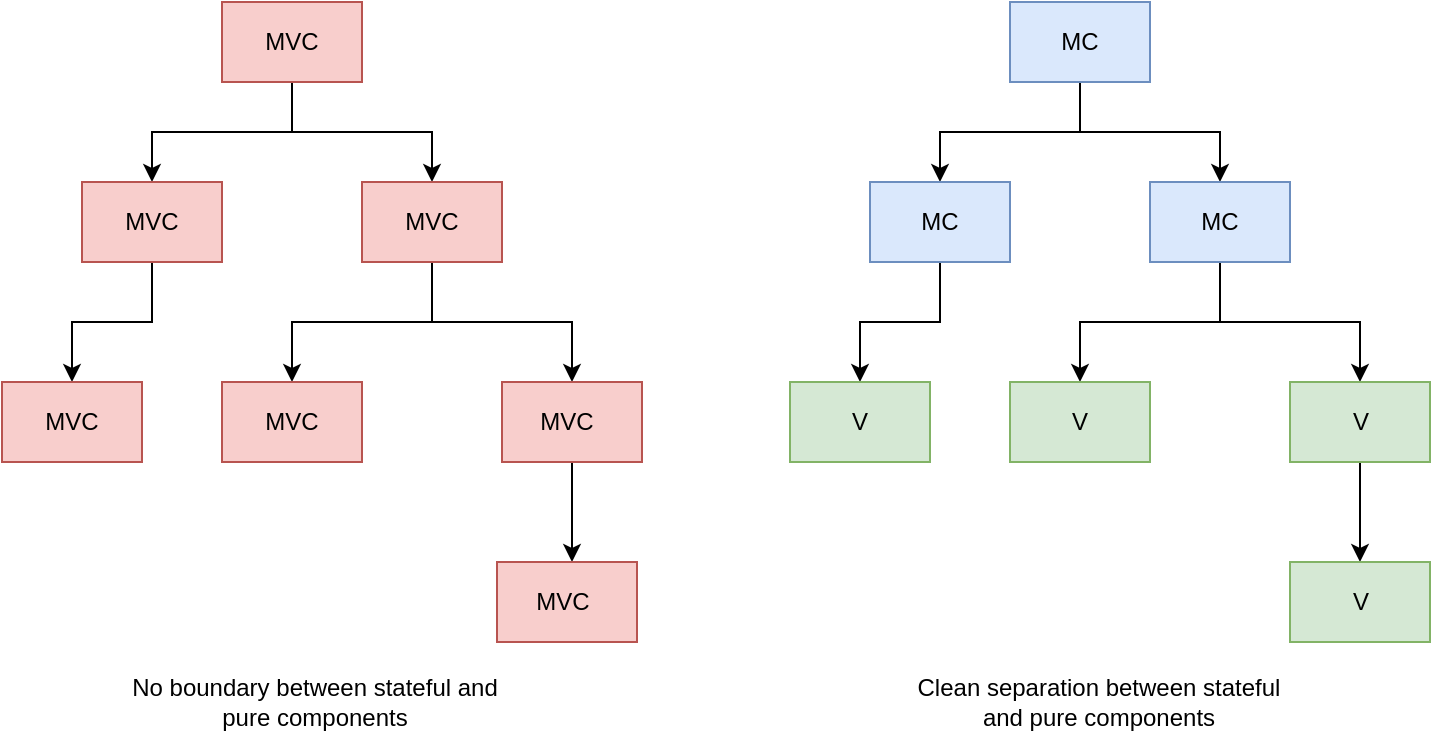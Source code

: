 <mxfile version="14.8.5" type="device"><diagram id="prtHgNgQTEPvFCAcTncT" name="Page-1"><mxGraphModel dx="860" dy="449" grid="1" gridSize="10" guides="1" tooltips="1" connect="1" arrows="1" fold="1" page="1" pageScale="1" pageWidth="827" pageHeight="1169" math="0" shadow="0"><root><mxCell id="0"/><mxCell id="1" parent="0"/><mxCell id="eeyXgFo4rJd-zcM1TiRI-20" style="edgeStyle=orthogonalEdgeStyle;rounded=0;orthogonalLoop=1;jettySize=auto;html=1;entryX=0.5;entryY=0;entryDx=0;entryDy=0;" edge="1" parent="1" source="eeyXgFo4rJd-zcM1TiRI-1" target="eeyXgFo4rJd-zcM1TiRI-6"><mxGeometry relative="1" as="geometry"/></mxCell><mxCell id="eeyXgFo4rJd-zcM1TiRI-21" style="edgeStyle=orthogonalEdgeStyle;rounded=0;orthogonalLoop=1;jettySize=auto;html=1;entryX=0.5;entryY=0;entryDx=0;entryDy=0;" edge="1" parent="1" source="eeyXgFo4rJd-zcM1TiRI-1" target="eeyXgFo4rJd-zcM1TiRI-10"><mxGeometry relative="1" as="geometry"/></mxCell><mxCell id="eeyXgFo4rJd-zcM1TiRI-1" value="&lt;span style=&quot;color: rgba(0 , 0 , 0 , 0) ; font-family: monospace ; font-size: 0px&quot;&gt;rkgjklrejgklergjlker&lt;/span&gt;" style="rounded=0;whiteSpace=wrap;html=1;fillColor=#f8cecc;strokeColor=#b85450;" vertex="1" parent="1"><mxGeometry x="130" y="120" width="70" height="40" as="geometry"/></mxCell><mxCell id="eeyXgFo4rJd-zcM1TiRI-5" value="MVC" style="text;html=1;strokeColor=none;fillColor=none;align=center;verticalAlign=middle;whiteSpace=wrap;rounded=0;" vertex="1" parent="1"><mxGeometry x="145" y="130" width="40" height="20" as="geometry"/></mxCell><mxCell id="eeyXgFo4rJd-zcM1TiRI-23" style="edgeStyle=orthogonalEdgeStyle;rounded=0;orthogonalLoop=1;jettySize=auto;html=1;exitX=1;exitY=0.5;exitDx=0;exitDy=0;entryX=0.5;entryY=0;entryDx=0;entryDy=0;" edge="1" parent="1" source="eeyXgFo4rJd-zcM1TiRI-6" target="eeyXgFo4rJd-zcM1TiRI-16"><mxGeometry relative="1" as="geometry"><Array as="points"><mxPoint x="235" y="230"/><mxPoint x="235" y="280"/><mxPoint x="305" y="280"/></Array></mxGeometry></mxCell><mxCell id="eeyXgFo4rJd-zcM1TiRI-26" style="edgeStyle=orthogonalEdgeStyle;rounded=0;orthogonalLoop=1;jettySize=auto;html=1;exitX=0.5;exitY=1;exitDx=0;exitDy=0;entryX=0.5;entryY=0;entryDx=0;entryDy=0;" edge="1" parent="1" source="eeyXgFo4rJd-zcM1TiRI-6" target="eeyXgFo4rJd-zcM1TiRI-14"><mxGeometry relative="1" as="geometry"/></mxCell><mxCell id="eeyXgFo4rJd-zcM1TiRI-6" value="&lt;span style=&quot;color: rgba(0 , 0 , 0 , 0) ; font-family: monospace ; font-size: 0px&quot;&gt;rkgjklrejgklergjlker&lt;/span&gt;" style="rounded=0;whiteSpace=wrap;html=1;fillColor=#f8cecc;strokeColor=#b85450;" vertex="1" parent="1"><mxGeometry x="200" y="210" width="70" height="40" as="geometry"/></mxCell><mxCell id="eeyXgFo4rJd-zcM1TiRI-7" value="MVC" style="text;html=1;strokeColor=none;fillColor=none;align=center;verticalAlign=middle;whiteSpace=wrap;rounded=0;" vertex="1" parent="1"><mxGeometry x="215" y="220" width="40" height="20" as="geometry"/></mxCell><mxCell id="eeyXgFo4rJd-zcM1TiRI-27" style="edgeStyle=orthogonalEdgeStyle;rounded=0;orthogonalLoop=1;jettySize=auto;html=1;entryX=0.5;entryY=0;entryDx=0;entryDy=0;" edge="1" parent="1" source="eeyXgFo4rJd-zcM1TiRI-10" target="eeyXgFo4rJd-zcM1TiRI-12"><mxGeometry relative="1" as="geometry"/></mxCell><mxCell id="eeyXgFo4rJd-zcM1TiRI-10" value="&lt;span style=&quot;color: rgba(0 , 0 , 0 , 0) ; font-family: monospace ; font-size: 0px&quot;&gt;rkgjklrejgklergjlker&lt;/span&gt;" style="rounded=0;whiteSpace=wrap;html=1;fillColor=#f8cecc;strokeColor=#b85450;" vertex="1" parent="1"><mxGeometry x="60" y="210" width="70" height="40" as="geometry"/></mxCell><mxCell id="eeyXgFo4rJd-zcM1TiRI-11" value="MVC" style="text;html=1;strokeColor=none;fillColor=none;align=center;verticalAlign=middle;whiteSpace=wrap;rounded=0;" vertex="1" parent="1"><mxGeometry x="75" y="220" width="40" height="20" as="geometry"/></mxCell><mxCell id="eeyXgFo4rJd-zcM1TiRI-12" value="&lt;span style=&quot;color: rgba(0 , 0 , 0 , 0) ; font-family: monospace ; font-size: 0px&quot;&gt;rkgjklrejgklergjlker&lt;/span&gt;" style="rounded=0;whiteSpace=wrap;html=1;fillColor=#f8cecc;strokeColor=#b85450;" vertex="1" parent="1"><mxGeometry x="20" y="310" width="70" height="40" as="geometry"/></mxCell><mxCell id="eeyXgFo4rJd-zcM1TiRI-13" value="MVC" style="text;html=1;strokeColor=none;fillColor=none;align=center;verticalAlign=middle;whiteSpace=wrap;rounded=0;" vertex="1" parent="1"><mxGeometry x="35" y="320" width="40" height="20" as="geometry"/></mxCell><mxCell id="eeyXgFo4rJd-zcM1TiRI-14" value="&lt;span style=&quot;color: rgba(0 , 0 , 0 , 0) ; font-family: monospace ; font-size: 0px&quot;&gt;rkgjklrejgklergjlker&lt;/span&gt;" style="rounded=0;whiteSpace=wrap;html=1;fillColor=#f8cecc;strokeColor=#b85450;" vertex="1" parent="1"><mxGeometry x="130" y="310" width="70" height="40" as="geometry"/></mxCell><mxCell id="eeyXgFo4rJd-zcM1TiRI-15" value="MVC" style="text;html=1;strokeColor=none;fillColor=none;align=center;verticalAlign=middle;whiteSpace=wrap;rounded=0;" vertex="1" parent="1"><mxGeometry x="145" y="320" width="40" height="20" as="geometry"/></mxCell><mxCell id="eeyXgFo4rJd-zcM1TiRI-62" style="edgeStyle=orthogonalEdgeStyle;rounded=0;orthogonalLoop=1;jettySize=auto;html=1;" edge="1" parent="1" source="eeyXgFo4rJd-zcM1TiRI-16"><mxGeometry relative="1" as="geometry"><mxPoint x="305" y="400" as="targetPoint"/></mxGeometry></mxCell><mxCell id="eeyXgFo4rJd-zcM1TiRI-16" value="&lt;span style=&quot;color: rgba(0 , 0 , 0 , 0) ; font-family: monospace ; font-size: 0px&quot;&gt;rkgjklrejgklergjlker&lt;/span&gt;" style="rounded=0;whiteSpace=wrap;html=1;fillColor=#f8cecc;strokeColor=#b85450;" vertex="1" parent="1"><mxGeometry x="270" y="310" width="70" height="40" as="geometry"/></mxCell><mxCell id="eeyXgFo4rJd-zcM1TiRI-17" value="MVC" style="text;html=1;strokeColor=none;fillColor=none;align=center;verticalAlign=middle;whiteSpace=wrap;rounded=0;" vertex="1" parent="1"><mxGeometry x="285" y="320" width="35" height="20" as="geometry"/></mxCell><mxCell id="eeyXgFo4rJd-zcM1TiRI-45" style="edgeStyle=orthogonalEdgeStyle;rounded=0;orthogonalLoop=1;jettySize=auto;html=1;entryX=0.5;entryY=0;entryDx=0;entryDy=0;" edge="1" parent="1" source="eeyXgFo4rJd-zcM1TiRI-47" target="eeyXgFo4rJd-zcM1TiRI-51"><mxGeometry relative="1" as="geometry"/></mxCell><mxCell id="eeyXgFo4rJd-zcM1TiRI-46" style="edgeStyle=orthogonalEdgeStyle;rounded=0;orthogonalLoop=1;jettySize=auto;html=1;entryX=0.5;entryY=0;entryDx=0;entryDy=0;" edge="1" parent="1" source="eeyXgFo4rJd-zcM1TiRI-47" target="eeyXgFo4rJd-zcM1TiRI-54"><mxGeometry relative="1" as="geometry"/></mxCell><mxCell id="eeyXgFo4rJd-zcM1TiRI-47" value="&lt;span style=&quot;color: rgba(0 , 0 , 0 , 0) ; font-family: monospace ; font-size: 0px&quot;&gt;rkgjklrejgklergjlker&lt;/span&gt;" style="rounded=0;whiteSpace=wrap;html=1;fillColor=#dae8fc;strokeColor=#6c8ebf;" vertex="1" parent="1"><mxGeometry x="524" y="120" width="70" height="40" as="geometry"/></mxCell><mxCell id="eeyXgFo4rJd-zcM1TiRI-48" value="MC" style="text;html=1;strokeColor=none;fillColor=none;align=center;verticalAlign=middle;whiteSpace=wrap;rounded=0;" vertex="1" parent="1"><mxGeometry x="539" y="130" width="40" height="20" as="geometry"/></mxCell><mxCell id="eeyXgFo4rJd-zcM1TiRI-49" style="edgeStyle=orthogonalEdgeStyle;rounded=0;orthogonalLoop=1;jettySize=auto;html=1;exitX=1;exitY=0.5;exitDx=0;exitDy=0;entryX=0.5;entryY=0;entryDx=0;entryDy=0;" edge="1" parent="1" source="eeyXgFo4rJd-zcM1TiRI-51" target="eeyXgFo4rJd-zcM1TiRI-60"><mxGeometry relative="1" as="geometry"><Array as="points"><mxPoint x="629" y="230"/><mxPoint x="629" y="280"/><mxPoint x="699" y="280"/></Array></mxGeometry></mxCell><mxCell id="eeyXgFo4rJd-zcM1TiRI-50" style="edgeStyle=orthogonalEdgeStyle;rounded=0;orthogonalLoop=1;jettySize=auto;html=1;exitX=0.5;exitY=1;exitDx=0;exitDy=0;entryX=0.5;entryY=0;entryDx=0;entryDy=0;" edge="1" parent="1" source="eeyXgFo4rJd-zcM1TiRI-51" target="eeyXgFo4rJd-zcM1TiRI-58"><mxGeometry relative="1" as="geometry"/></mxCell><mxCell id="eeyXgFo4rJd-zcM1TiRI-51" value="&lt;span style=&quot;color: rgba(0 , 0 , 0 , 0) ; font-family: monospace ; font-size: 0px&quot;&gt;rkgjklrejgklergjlker&lt;/span&gt;" style="rounded=0;whiteSpace=wrap;html=1;fillColor=#dae8fc;strokeColor=#6c8ebf;" vertex="1" parent="1"><mxGeometry x="594" y="210" width="70" height="40" as="geometry"/></mxCell><mxCell id="eeyXgFo4rJd-zcM1TiRI-52" value="MC" style="text;html=1;strokeColor=none;fillColor=none;align=center;verticalAlign=middle;whiteSpace=wrap;rounded=0;" vertex="1" parent="1"><mxGeometry x="609" y="220" width="40" height="20" as="geometry"/></mxCell><mxCell id="eeyXgFo4rJd-zcM1TiRI-53" style="edgeStyle=orthogonalEdgeStyle;rounded=0;orthogonalLoop=1;jettySize=auto;html=1;entryX=0.5;entryY=0;entryDx=0;entryDy=0;" edge="1" parent="1" source="eeyXgFo4rJd-zcM1TiRI-54" target="eeyXgFo4rJd-zcM1TiRI-56"><mxGeometry relative="1" as="geometry"/></mxCell><mxCell id="eeyXgFo4rJd-zcM1TiRI-54" value="&lt;span style=&quot;color: rgba(0 , 0 , 0 , 0) ; font-family: monospace ; font-size: 0px&quot;&gt;rkgjklrejgklergjlker&lt;/span&gt;" style="rounded=0;whiteSpace=wrap;html=1;fillColor=#dae8fc;strokeColor=#6c8ebf;" vertex="1" parent="1"><mxGeometry x="454" y="210" width="70" height="40" as="geometry"/></mxCell><mxCell id="eeyXgFo4rJd-zcM1TiRI-55" value="MC" style="text;html=1;strokeColor=none;fillColor=none;align=center;verticalAlign=middle;whiteSpace=wrap;rounded=0;" vertex="1" parent="1"><mxGeometry x="469" y="220" width="40" height="20" as="geometry"/></mxCell><mxCell id="eeyXgFo4rJd-zcM1TiRI-56" value="&lt;span style=&quot;color: rgba(0 , 0 , 0 , 0) ; font-family: monospace ; font-size: 0px&quot;&gt;rkgjklrejgklergjlker&lt;/span&gt;" style="rounded=0;whiteSpace=wrap;html=1;fillColor=#d5e8d4;strokeColor=#82b366;" vertex="1" parent="1"><mxGeometry x="414" y="310" width="70" height="40" as="geometry"/></mxCell><mxCell id="eeyXgFo4rJd-zcM1TiRI-57" value="V" style="text;html=1;strokeColor=none;fillColor=none;align=center;verticalAlign=middle;whiteSpace=wrap;rounded=0;" vertex="1" parent="1"><mxGeometry x="429" y="320" width="40" height="20" as="geometry"/></mxCell><mxCell id="eeyXgFo4rJd-zcM1TiRI-58" value="&lt;span style=&quot;color: rgba(0 , 0 , 0 , 0) ; font-family: monospace ; font-size: 0px&quot;&gt;rkgjklrejgklergjlker&lt;/span&gt;" style="rounded=0;whiteSpace=wrap;html=1;fillColor=#d5e8d4;strokeColor=#82b366;" vertex="1" parent="1"><mxGeometry x="524" y="310" width="70" height="40" as="geometry"/></mxCell><mxCell id="eeyXgFo4rJd-zcM1TiRI-59" value="V" style="text;html=1;strokeColor=none;fillColor=none;align=center;verticalAlign=middle;whiteSpace=wrap;rounded=0;" vertex="1" parent="1"><mxGeometry x="539" y="320" width="40" height="20" as="geometry"/></mxCell><mxCell id="eeyXgFo4rJd-zcM1TiRI-65" style="edgeStyle=orthogonalEdgeStyle;rounded=0;orthogonalLoop=1;jettySize=auto;html=1;exitX=0.5;exitY=1;exitDx=0;exitDy=0;" edge="1" parent="1" source="eeyXgFo4rJd-zcM1TiRI-60"><mxGeometry relative="1" as="geometry"><mxPoint x="699" y="400" as="targetPoint"/></mxGeometry></mxCell><mxCell id="eeyXgFo4rJd-zcM1TiRI-60" value="&lt;span style=&quot;color: rgba(0 , 0 , 0 , 0) ; font-family: monospace ; font-size: 0px&quot;&gt;rkgjklrejgklergjlker&lt;/span&gt;" style="rounded=0;whiteSpace=wrap;html=1;fillColor=#d5e8d4;strokeColor=#82b366;" vertex="1" parent="1"><mxGeometry x="664" y="310" width="70" height="40" as="geometry"/></mxCell><mxCell id="eeyXgFo4rJd-zcM1TiRI-61" value="V" style="text;html=1;strokeColor=none;fillColor=none;align=center;verticalAlign=middle;whiteSpace=wrap;rounded=0;" vertex="1" parent="1"><mxGeometry x="682" y="320" width="35" height="20" as="geometry"/></mxCell><mxCell id="eeyXgFo4rJd-zcM1TiRI-63" value="&lt;span style=&quot;color: rgba(0 , 0 , 0 , 0) ; font-family: monospace ; font-size: 0px&quot;&gt;rkgjklrejgklergjlker&lt;/span&gt;" style="rounded=0;whiteSpace=wrap;html=1;fillColor=#f8cecc;strokeColor=#b85450;" vertex="1" parent="1"><mxGeometry x="267.5" y="400" width="70" height="40" as="geometry"/></mxCell><mxCell id="eeyXgFo4rJd-zcM1TiRI-64" value="MVC" style="text;html=1;strokeColor=none;fillColor=none;align=center;verticalAlign=middle;whiteSpace=wrap;rounded=0;" vertex="1" parent="1"><mxGeometry x="282.5" y="410" width="35" height="20" as="geometry"/></mxCell><mxCell id="eeyXgFo4rJd-zcM1TiRI-69" value="&lt;span style=&quot;color: rgba(0 , 0 , 0 , 0) ; font-family: monospace ; font-size: 0px&quot;&gt;rkgjklrejgklergjlker&lt;/span&gt;" style="rounded=0;whiteSpace=wrap;html=1;fillColor=#d5e8d4;strokeColor=#82b366;" vertex="1" parent="1"><mxGeometry x="664" y="400" width="70" height="40" as="geometry"/></mxCell><mxCell id="eeyXgFo4rJd-zcM1TiRI-70" value="V" style="text;html=1;strokeColor=none;fillColor=none;align=center;verticalAlign=middle;whiteSpace=wrap;rounded=0;" vertex="1" parent="1"><mxGeometry x="679" y="410" width="41" height="20" as="geometry"/></mxCell><mxCell id="eeyXgFo4rJd-zcM1TiRI-71" value="No boundary between stateful and pure components" style="text;html=1;strokeColor=none;fillColor=none;align=center;verticalAlign=middle;whiteSpace=wrap;rounded=0;" vertex="1" parent="1"><mxGeometry x="80" y="460" width="192.5" height="20" as="geometry"/></mxCell><mxCell id="eeyXgFo4rJd-zcM1TiRI-72" value="Clean separation between stateful and pure components" style="text;html=1;strokeColor=none;fillColor=none;align=center;verticalAlign=middle;whiteSpace=wrap;rounded=0;" vertex="1" parent="1"><mxGeometry x="471.5" y="460" width="192.5" height="20" as="geometry"/></mxCell></root></mxGraphModel></diagram></mxfile>